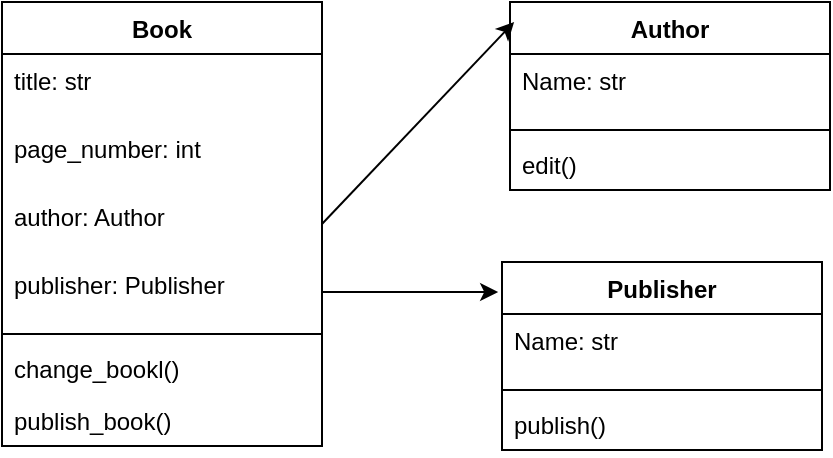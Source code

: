 <mxfile version="14.4.3" type="github"><diagram id="IZf9AUWMDPAvoO8BmRJI" name="Page-1"><mxGraphModel dx="695" dy="570" grid="1" gridSize="10" guides="1" tooltips="1" connect="1" arrows="1" fold="1" page="1" pageScale="1" pageWidth="827" pageHeight="1169" math="0" shadow="0"><root><mxCell id="0"/><mxCell id="1" parent="0"/><mxCell id="xfNeRqCX0wBWn7kgMxPj-9" value="Book" style="swimlane;fontStyle=1;align=center;verticalAlign=top;childLayout=stackLayout;horizontal=1;startSize=26;horizontalStack=0;resizeParent=1;resizeParentMax=0;resizeLast=0;collapsible=1;marginBottom=0;" vertex="1" parent="1"><mxGeometry x="80" y="80" width="160" height="222" as="geometry"/></mxCell><mxCell id="xfNeRqCX0wBWn7kgMxPj-10" value="title: str" style="text;strokeColor=none;fillColor=none;align=left;verticalAlign=top;spacingLeft=4;spacingRight=4;overflow=hidden;rotatable=0;points=[[0,0.5],[1,0.5]];portConstraint=eastwest;" vertex="1" parent="xfNeRqCX0wBWn7kgMxPj-9"><mxGeometry y="26" width="160" height="34" as="geometry"/></mxCell><mxCell id="xfNeRqCX0wBWn7kgMxPj-14" value="page_number: int" style="text;strokeColor=none;fillColor=none;align=left;verticalAlign=top;spacingLeft=4;spacingRight=4;overflow=hidden;rotatable=0;points=[[0,0.5],[1,0.5]];portConstraint=eastwest;" vertex="1" parent="xfNeRqCX0wBWn7kgMxPj-9"><mxGeometry y="60" width="160" height="34" as="geometry"/></mxCell><mxCell id="xfNeRqCX0wBWn7kgMxPj-22" value="author: Author" style="text;strokeColor=none;fillColor=none;align=left;verticalAlign=top;spacingLeft=4;spacingRight=4;overflow=hidden;rotatable=0;points=[[0,0.5],[1,0.5]];portConstraint=eastwest;" vertex="1" parent="xfNeRqCX0wBWn7kgMxPj-9"><mxGeometry y="94" width="160" height="34" as="geometry"/></mxCell><mxCell id="xfNeRqCX0wBWn7kgMxPj-23" value="publisher: Publisher" style="text;strokeColor=none;fillColor=none;align=left;verticalAlign=top;spacingLeft=4;spacingRight=4;overflow=hidden;rotatable=0;points=[[0,0.5],[1,0.5]];portConstraint=eastwest;" vertex="1" parent="xfNeRqCX0wBWn7kgMxPj-9"><mxGeometry y="128" width="160" height="34" as="geometry"/></mxCell><mxCell id="xfNeRqCX0wBWn7kgMxPj-11" value="" style="line;strokeWidth=1;fillColor=none;align=left;verticalAlign=middle;spacingTop=-1;spacingLeft=3;spacingRight=3;rotatable=0;labelPosition=right;points=[];portConstraint=eastwest;" vertex="1" parent="xfNeRqCX0wBWn7kgMxPj-9"><mxGeometry y="162" width="160" height="8" as="geometry"/></mxCell><mxCell id="xfNeRqCX0wBWn7kgMxPj-12" value="change_bookl()&#xa;" style="text;strokeColor=none;fillColor=none;align=left;verticalAlign=top;spacingLeft=4;spacingRight=4;overflow=hidden;rotatable=0;points=[[0,0.5],[1,0.5]];portConstraint=eastwest;" vertex="1" parent="xfNeRqCX0wBWn7kgMxPj-9"><mxGeometry y="170" width="160" height="26" as="geometry"/></mxCell><mxCell id="xfNeRqCX0wBWn7kgMxPj-28" value="publish_book()" style="text;strokeColor=none;fillColor=none;align=left;verticalAlign=top;spacingLeft=4;spacingRight=4;overflow=hidden;rotatable=0;points=[[0,0.5],[1,0.5]];portConstraint=eastwest;" vertex="1" parent="xfNeRqCX0wBWn7kgMxPj-9"><mxGeometry y="196" width="160" height="26" as="geometry"/></mxCell><mxCell id="xfNeRqCX0wBWn7kgMxPj-17" value="Author" style="swimlane;fontStyle=1;align=center;verticalAlign=top;childLayout=stackLayout;horizontal=1;startSize=26;horizontalStack=0;resizeParent=1;resizeParentMax=0;resizeLast=0;collapsible=1;marginBottom=0;" vertex="1" parent="1"><mxGeometry x="334" y="80" width="160" height="94" as="geometry"/></mxCell><mxCell id="xfNeRqCX0wBWn7kgMxPj-18" value="Name: str" style="text;strokeColor=none;fillColor=none;align=left;verticalAlign=top;spacingLeft=4;spacingRight=4;overflow=hidden;rotatable=0;points=[[0,0.5],[1,0.5]];portConstraint=eastwest;" vertex="1" parent="xfNeRqCX0wBWn7kgMxPj-17"><mxGeometry y="26" width="160" height="34" as="geometry"/></mxCell><mxCell id="xfNeRqCX0wBWn7kgMxPj-20" value="" style="line;strokeWidth=1;fillColor=none;align=left;verticalAlign=middle;spacingTop=-1;spacingLeft=3;spacingRight=3;rotatable=0;labelPosition=right;points=[];portConstraint=eastwest;" vertex="1" parent="xfNeRqCX0wBWn7kgMxPj-17"><mxGeometry y="60" width="160" height="8" as="geometry"/></mxCell><mxCell id="xfNeRqCX0wBWn7kgMxPj-21" value="edit()" style="text;strokeColor=none;fillColor=none;align=left;verticalAlign=top;spacingLeft=4;spacingRight=4;overflow=hidden;rotatable=0;points=[[0,0.5],[1,0.5]];portConstraint=eastwest;" vertex="1" parent="xfNeRqCX0wBWn7kgMxPj-17"><mxGeometry y="68" width="160" height="26" as="geometry"/></mxCell><mxCell id="xfNeRqCX0wBWn7kgMxPj-24" value="Publisher" style="swimlane;fontStyle=1;align=center;verticalAlign=top;childLayout=stackLayout;horizontal=1;startSize=26;horizontalStack=0;resizeParent=1;resizeParentMax=0;resizeLast=0;collapsible=1;marginBottom=0;" vertex="1" parent="1"><mxGeometry x="330" y="210" width="160" height="94" as="geometry"/></mxCell><mxCell id="xfNeRqCX0wBWn7kgMxPj-25" value="Name: str" style="text;strokeColor=none;fillColor=none;align=left;verticalAlign=top;spacingLeft=4;spacingRight=4;overflow=hidden;rotatable=0;points=[[0,0.5],[1,0.5]];portConstraint=eastwest;" vertex="1" parent="xfNeRqCX0wBWn7kgMxPj-24"><mxGeometry y="26" width="160" height="34" as="geometry"/></mxCell><mxCell id="xfNeRqCX0wBWn7kgMxPj-26" value="" style="line;strokeWidth=1;fillColor=none;align=left;verticalAlign=middle;spacingTop=-1;spacingLeft=3;spacingRight=3;rotatable=0;labelPosition=right;points=[];portConstraint=eastwest;" vertex="1" parent="xfNeRqCX0wBWn7kgMxPj-24"><mxGeometry y="60" width="160" height="8" as="geometry"/></mxCell><mxCell id="xfNeRqCX0wBWn7kgMxPj-27" value="publish()" style="text;strokeColor=none;fillColor=none;align=left;verticalAlign=top;spacingLeft=4;spacingRight=4;overflow=hidden;rotatable=0;points=[[0,0.5],[1,0.5]];portConstraint=eastwest;" vertex="1" parent="xfNeRqCX0wBWn7kgMxPj-24"><mxGeometry y="68" width="160" height="26" as="geometry"/></mxCell><mxCell id="xfNeRqCX0wBWn7kgMxPj-36" value="" style="endArrow=classic;html=1;exitX=1;exitY=0.5;exitDx=0;exitDy=0;entryX=0.013;entryY=0.106;entryDx=0;entryDy=0;entryPerimeter=0;" edge="1" parent="1" source="xfNeRqCX0wBWn7kgMxPj-22" target="xfNeRqCX0wBWn7kgMxPj-17"><mxGeometry width="50" height="50" relative="1" as="geometry"><mxPoint x="330" y="330" as="sourcePoint"/><mxPoint x="380" y="280" as="targetPoint"/></mxGeometry></mxCell><mxCell id="xfNeRqCX0wBWn7kgMxPj-37" value="" style="endArrow=classic;html=1;exitX=1;exitY=0.5;exitDx=0;exitDy=0;entryX=-0.012;entryY=0.16;entryDx=0;entryDy=0;entryPerimeter=0;" edge="1" parent="1" source="xfNeRqCX0wBWn7kgMxPj-23" target="xfNeRqCX0wBWn7kgMxPj-24"><mxGeometry width="50" height="50" relative="1" as="geometry"><mxPoint x="330" y="330" as="sourcePoint"/><mxPoint x="380" y="280" as="targetPoint"/></mxGeometry></mxCell></root></mxGraphModel></diagram></mxfile>